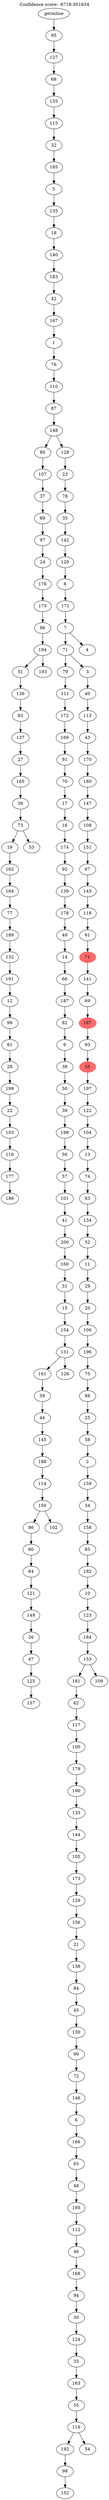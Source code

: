 digraph g {
	"200" -> "201";
	"201" [label="186"];
	"199" -> "200";
	"200" [label="177"];
	"198" -> "199";
	"199" [label="116"];
	"197" -> "198";
	"198" [label="103"];
	"196" -> "197";
	"197" [label="22"];
	"195" -> "196";
	"196" [label="199"];
	"194" -> "195";
	"195" [label="28"];
	"193" -> "194";
	"194" [label="81"];
	"192" -> "193";
	"193" [label="99"];
	"191" -> "192";
	"192" [label="12"];
	"190" -> "191";
	"191" [label="191"];
	"189" -> "190";
	"190" [label="132"];
	"188" -> "189";
	"189" [label="189"];
	"187" -> "188";
	"188" [label="77"];
	"186" -> "187";
	"187" [label="164"];
	"185" -> "186";
	"186" [label="162"];
	"184" -> "185";
	"185" [label="19"];
	"184" -> "202";
	"202" [label="53"];
	"183" -> "184";
	"184" [label="73"];
	"182" -> "183";
	"183" [label="36"];
	"181" -> "182";
	"182" [label="165"];
	"180" -> "181";
	"181" [label="27"];
	"179" -> "180";
	"180" [label="137"];
	"178" -> "179";
	"179" [label="83"];
	"177" -> "178";
	"178" [label="136"];
	"176" -> "177";
	"177" [label="51"];
	"176" -> "203";
	"203" [label="193"];
	"175" -> "176";
	"176" [label="194"];
	"174" -> "175";
	"175" [label="96"];
	"173" -> "174";
	"174" [label="175"];
	"172" -> "173";
	"173" [label="176"];
	"171" -> "172";
	"172" [label="24"];
	"170" -> "171";
	"171" [label="97"];
	"169" -> "170";
	"170" [label="89"];
	"168" -> "169";
	"169" [label="37"];
	"167" -> "168";
	"168" [label="107"];
	"162" -> "163";
	"163" [label="157"];
	"161" -> "162";
	"162" [label="125"];
	"160" -> "161";
	"161" [label="47"];
	"159" -> "160";
	"160" [label="26"];
	"158" -> "159";
	"159" [label="149"];
	"157" -> "158";
	"158" [label="121"];
	"156" -> "157";
	"157" [label="64"];
	"155" -> "156";
	"156" [label="60"];
	"154" -> "155";
	"155" [label="86"];
	"154" -> "164";
	"164" [label="102"];
	"153" -> "154";
	"154" [label="150"];
	"152" -> "153";
	"153" [label="114"];
	"151" -> "152";
	"152" [label="188"];
	"150" -> "151";
	"151" [label="145"];
	"149" -> "150";
	"150" [label="44"];
	"148" -> "149";
	"149" [label="59"];
	"147" -> "148";
	"148" [label="161"];
	"147" -> "165";
	"165" [label="126"];
	"146" -> "147";
	"147" [label="131"];
	"145" -> "146";
	"146" [label="154"];
	"144" -> "145";
	"145" [label="15"];
	"143" -> "144";
	"144" [label="31"];
	"142" -> "143";
	"143" [label="160"];
	"141" -> "142";
	"142" [label="200"];
	"140" -> "141";
	"141" [label="41"];
	"139" -> "140";
	"140" [label="101"];
	"138" -> "139";
	"139" [label="57"];
	"137" -> "138";
	"138" [label="56"];
	"136" -> "137";
	"137" [label="198"];
	"135" -> "136";
	"136" [label="39"];
	"134" -> "135";
	"135" [label="50"];
	"133" -> "134";
	"134" [label="38"];
	"132" -> "133";
	"133" [label="9"];
	"131" -> "132";
	"132" [label="82"];
	"130" -> "131";
	"131" [label="187"];
	"129" -> "130";
	"130" [label="66"];
	"128" -> "129";
	"129" [label="14"];
	"127" -> "128";
	"128" [label="49"];
	"126" -> "127";
	"127" [label="178"];
	"125" -> "126";
	"126" [label="139"];
	"124" -> "125";
	"125" [label="92"];
	"123" -> "124";
	"124" [label="174"];
	"122" -> "123";
	"123" [label="16"];
	"121" -> "122";
	"122" [label="17"];
	"120" -> "121";
	"121" [label="70"];
	"119" -> "120";
	"120" [label="91"];
	"118" -> "119";
	"119" [label="169"];
	"117" -> "118";
	"118" [label="172"];
	"116" -> "117";
	"117" [label="111"];
	"113" -> "114";
	"114" [label="152"];
	"112" -> "113";
	"113" [label="98"];
	"111" -> "112";
	"112" [label="192"];
	"111" -> "115";
	"115" [label="54"];
	"110" -> "111";
	"111" [label="119"];
	"109" -> "110";
	"110" [label="55"];
	"108" -> "109";
	"109" [label="163"];
	"107" -> "108";
	"108" [label="33"];
	"106" -> "107";
	"107" [label="124"];
	"105" -> "106";
	"106" [label="30"];
	"104" -> "105";
	"105" [label="94"];
	"103" -> "104";
	"104" [label="168"];
	"102" -> "103";
	"103" [label="46"];
	"101" -> "102";
	"102" [label="112"];
	"100" -> "101";
	"101" [label="195"];
	"99" -> "100";
	"100" [label="48"];
	"98" -> "99";
	"99" [label="65"];
	"97" -> "98";
	"98" [label="166"];
	"96" -> "97";
	"97" [label="6"];
	"95" -> "96";
	"96" [label="146"];
	"94" -> "95";
	"95" [label="72"];
	"93" -> "94";
	"94" [label="90"];
	"92" -> "93";
	"93" [label="130"];
	"91" -> "92";
	"92" [label="45"];
	"90" -> "91";
	"91" [label="84"];
	"89" -> "90";
	"90" [label="138"];
	"88" -> "89";
	"89" [label="21"];
	"87" -> "88";
	"88" [label="156"];
	"86" -> "87";
	"87" [label="129"];
	"85" -> "86";
	"86" [label="173"];
	"84" -> "85";
	"85" [label="105"];
	"83" -> "84";
	"84" [label="144"];
	"82" -> "83";
	"83" [label="133"];
	"81" -> "82";
	"82" [label="190"];
	"80" -> "81";
	"81" [label="179"];
	"79" -> "80";
	"80" [label="100"];
	"78" -> "79";
	"79" [label="117"];
	"77" -> "78";
	"78" [label="62"];
	"75" -> "76";
	"76" [label="109"];
	"75" -> "77";
	"77" [label="181"];
	"74" -> "75";
	"75" [label="153"];
	"73" -> "74";
	"74" [label="184"];
	"72" -> "73";
	"73" [label="123"];
	"71" -> "72";
	"72" [label="10"];
	"70" -> "71";
	"71" [label="182"];
	"69" -> "70";
	"70" [label="85"];
	"68" -> "69";
	"69" [label="158"];
	"67" -> "68";
	"68" [label="34"];
	"66" -> "67";
	"67" [label="159"];
	"65" -> "66";
	"66" [label="2"];
	"64" -> "65";
	"65" [label="58"];
	"63" -> "64";
	"64" [label="25"];
	"62" -> "63";
	"63" [label="88"];
	"61" -> "62";
	"62" [label="75"];
	"60" -> "61";
	"61" [label="196"];
	"59" -> "60";
	"60" [label="106"];
	"58" -> "59";
	"59" [label="20"];
	"57" -> "58";
	"58" [label="29"];
	"56" -> "57";
	"57" [label="11"];
	"55" -> "56";
	"56" [label="52"];
	"54" -> "55";
	"55" [label="134"];
	"53" -> "54";
	"54" [label="63"];
	"52" -> "53";
	"53" [label="74"];
	"51" -> "52";
	"52" [label="13"];
	"50" -> "51";
	"51" [label="104"];
	"49" -> "50";
	"50" [label="122"];
	"48" -> "49";
	"49" [label="197"];
	"47" -> "48";
	"48" [color=indianred1, style=filled, label="35"];
	"46" -> "47";
	"47" [label="93"];
	"45" -> "46";
	"46" [color=indianred1, style=filled, label="167"];
	"44" -> "45";
	"45" [label="69"];
	"43" -> "44";
	"44" [label="141"];
	"42" -> "43";
	"43" [color=indianred1, style=filled, label="71"];
	"41" -> "42";
	"42" [label="61"];
	"40" -> "41";
	"41" [label="118"];
	"39" -> "40";
	"40" [label="143"];
	"38" -> "39";
	"39" [label="67"];
	"37" -> "38";
	"38" [label="151"];
	"36" -> "37";
	"37" [label="108"];
	"35" -> "36";
	"36" [label="147"];
	"34" -> "35";
	"35" [label="180"];
	"33" -> "34";
	"34" [label="170"];
	"32" -> "33";
	"33" [label="43"];
	"31" -> "32";
	"32" [label="113"];
	"30" -> "31";
	"31" [label="40"];
	"29" -> "30";
	"30" [label="3"];
	"29" -> "116";
	"116" [label="79"];
	"28" -> "29";
	"29" [label="71"];
	"28" -> "166";
	"166" [label="4"];
	"27" -> "28";
	"28" [label="7"];
	"26" -> "27";
	"27" [label="171"];
	"25" -> "26";
	"26" [label="8"];
	"24" -> "25";
	"25" [label="120"];
	"23" -> "24";
	"24" [label="142"];
	"22" -> "23";
	"23" [label="35"];
	"21" -> "22";
	"22" [label="78"];
	"20" -> "21";
	"21" [label="23"];
	"19" -> "20";
	"20" [label="128"];
	"19" -> "167";
	"167" [label="80"];
	"18" -> "19";
	"19" [label="148"];
	"17" -> "18";
	"18" [label="87"];
	"16" -> "17";
	"17" [label="110"];
	"15" -> "16";
	"16" [label="76"];
	"14" -> "15";
	"15" [label="1"];
	"13" -> "14";
	"14" [label="167"];
	"12" -> "13";
	"13" [label="42"];
	"11" -> "12";
	"12" [label="183"];
	"10" -> "11";
	"11" [label="140"];
	"9" -> "10";
	"10" [label="18"];
	"8" -> "9";
	"9" [label="135"];
	"7" -> "8";
	"8" [label="5"];
	"6" -> "7";
	"7" [label="185"];
	"5" -> "6";
	"6" [label="32"];
	"4" -> "5";
	"5" [label="115"];
	"3" -> "4";
	"4" [label="155"];
	"2" -> "3";
	"3" [label="68"];
	"1" -> "2";
	"2" [label="127"];
	"0" -> "1";
	"1" [label="95"];
	"0" [label="germline"];
	labelloc="t";
	label="Confidence score: -6718.951634";
}
